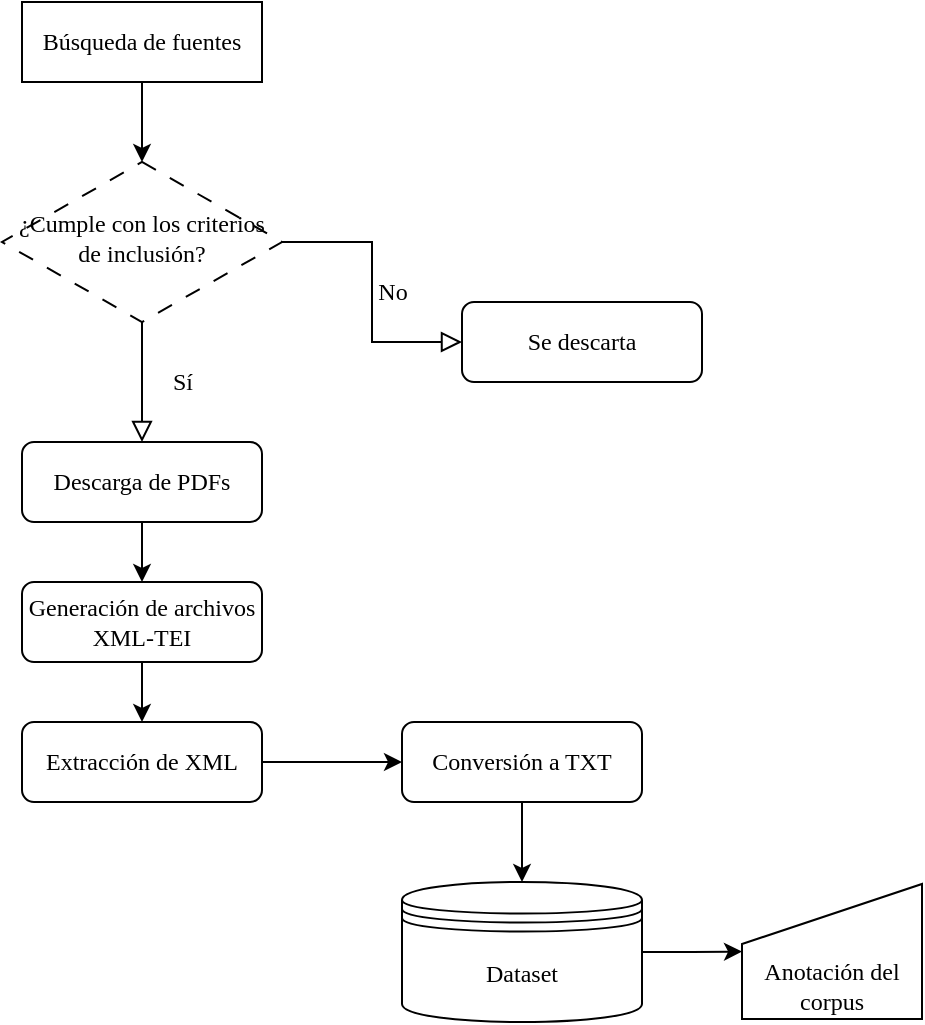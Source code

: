 <mxfile version="24.8.3">
  <diagram id="C5RBs43oDa-KdzZeNtuy" name="Page-1">
    <mxGraphModel dx="1434" dy="772" grid="1" gridSize="10" guides="1" tooltips="1" connect="1" arrows="1" fold="1" page="1" pageScale="1" pageWidth="827" pageHeight="1169" math="0" shadow="0">
      <root>
        <mxCell id="WIyWlLk6GJQsqaUBKTNV-0" />
        <mxCell id="WIyWlLk6GJQsqaUBKTNV-1" parent="WIyWlLk6GJQsqaUBKTNV-0" />
        <mxCell id="5BztQn5_08TIMHJcGIpN-2" value="" style="edgeStyle=orthogonalEdgeStyle;rounded=0;orthogonalLoop=1;jettySize=auto;labelBorderColor=none;html=1;verticalAlign=middle;fontFamily=Lucida Console;fontSize=12;" edge="1" parent="WIyWlLk6GJQsqaUBKTNV-1" source="WIyWlLk6GJQsqaUBKTNV-2" target="WIyWlLk6GJQsqaUBKTNV-3">
          <mxGeometry relative="1" as="geometry" />
        </mxCell>
        <mxCell id="WIyWlLk6GJQsqaUBKTNV-2" value="Búsqueda de fuentes" style="shape=manual;whiteSpace=wrap;fontSize=12;glass=0;strokeWidth=1;shadow=0;labelBorderColor=none;html=1;verticalAlign=middle;fontFamily=Lucida Console;" parent="WIyWlLk6GJQsqaUBKTNV-1" vertex="1">
          <mxGeometry x="70" y="40" width="120" height="40" as="geometry" />
        </mxCell>
        <mxCell id="WIyWlLk6GJQsqaUBKTNV-3" value="¿Cumple con los criterios de inclusión?" style="rhombus;whiteSpace=wrap;shadow=0;fontFamily=Lucida Console;fontSize=12;align=center;strokeWidth=1;spacing=6;spacingTop=-4;dashed=1;dashPattern=8 8;fillStyle=solid;labelBorderColor=none;html=1;verticalAlign=middle;" parent="WIyWlLk6GJQsqaUBKTNV-1" vertex="1">
          <mxGeometry x="60" y="120" width="140" height="80" as="geometry" />
        </mxCell>
        <mxCell id="WIyWlLk6GJQsqaUBKTNV-4" value="Sí" style="rounded=0;jettySize=auto;orthogonalLoop=1;fontSize=12;endArrow=block;endFill=0;endSize=8;strokeWidth=1;shadow=0;labelBackgroundColor=none;edgeStyle=orthogonalEdgeStyle;labelBorderColor=none;html=1;verticalAlign=middle;fontFamily=Lucida Console;" parent="WIyWlLk6GJQsqaUBKTNV-1" source="WIyWlLk6GJQsqaUBKTNV-3" target="WIyWlLk6GJQsqaUBKTNV-7" edge="1">
          <mxGeometry y="20" relative="1" as="geometry">
            <mxPoint as="offset" />
          </mxGeometry>
        </mxCell>
        <mxCell id="WIyWlLk6GJQsqaUBKTNV-5" value="No" style="edgeStyle=orthogonalEdgeStyle;rounded=0;jettySize=auto;orthogonalLoop=1;fontSize=12;endArrow=block;endFill=0;endSize=8;strokeWidth=1;shadow=0;labelBackgroundColor=none;labelBorderColor=none;html=1;verticalAlign=middle;fontFamily=Lucida Console;" parent="WIyWlLk6GJQsqaUBKTNV-1" source="WIyWlLk6GJQsqaUBKTNV-3" target="WIyWlLk6GJQsqaUBKTNV-6" edge="1">
          <mxGeometry y="10" relative="1" as="geometry">
            <mxPoint as="offset" />
          </mxGeometry>
        </mxCell>
        <mxCell id="WIyWlLk6GJQsqaUBKTNV-6" value="Se descarta" style="rounded=1;whiteSpace=wrap;fontSize=12;glass=0;strokeWidth=1;shadow=0;labelBorderColor=none;html=1;verticalAlign=middle;fontFamily=Lucida Console;" parent="WIyWlLk6GJQsqaUBKTNV-1" vertex="1">
          <mxGeometry x="290" y="190" width="120" height="40" as="geometry" />
        </mxCell>
        <mxCell id="5BztQn5_08TIMHJcGIpN-3" value="" style="edgeStyle=orthogonalEdgeStyle;rounded=0;orthogonalLoop=1;jettySize=auto;labelBorderColor=none;html=1;verticalAlign=middle;fontFamily=Lucida Console;fontSize=12;" edge="1" parent="WIyWlLk6GJQsqaUBKTNV-1" source="WIyWlLk6GJQsqaUBKTNV-7" target="WIyWlLk6GJQsqaUBKTNV-8">
          <mxGeometry relative="1" as="geometry" />
        </mxCell>
        <mxCell id="WIyWlLk6GJQsqaUBKTNV-7" value="Descarga de PDFs" style="rounded=1;whiteSpace=wrap;fontSize=12;glass=0;strokeWidth=1;shadow=0;labelBorderColor=none;html=1;verticalAlign=middle;fontFamily=Lucida Console;" parent="WIyWlLk6GJQsqaUBKTNV-1" vertex="1">
          <mxGeometry x="70" y="260" width="120" height="40" as="geometry" />
        </mxCell>
        <mxCell id="5BztQn5_08TIMHJcGIpN-8" value="" style="edgeStyle=orthogonalEdgeStyle;rounded=0;orthogonalLoop=1;jettySize=auto;labelBorderColor=none;html=1;verticalAlign=middle;fontFamily=Lucida Console;fontSize=12;" edge="1" parent="WIyWlLk6GJQsqaUBKTNV-1" source="WIyWlLk6GJQsqaUBKTNV-8" target="WIyWlLk6GJQsqaUBKTNV-9">
          <mxGeometry relative="1" as="geometry" />
        </mxCell>
        <mxCell id="WIyWlLk6GJQsqaUBKTNV-8" value="Generación de archivos XML-TEI" style="rounded=1;whiteSpace=wrap;fontSize=12;glass=0;strokeWidth=1;shadow=0;labelBorderColor=none;html=1;verticalAlign=middle;fontFamily=Lucida Console;" parent="WIyWlLk6GJQsqaUBKTNV-1" vertex="1">
          <mxGeometry x="70" y="330" width="120" height="40" as="geometry" />
        </mxCell>
        <mxCell id="5BztQn5_08TIMHJcGIpN-9" value="" style="edgeStyle=orthogonalEdgeStyle;rounded=0;orthogonalLoop=1;jettySize=auto;labelBorderColor=none;html=1;verticalAlign=middle;fontFamily=Lucida Console;fontSize=12;" edge="1" parent="WIyWlLk6GJQsqaUBKTNV-1" source="WIyWlLk6GJQsqaUBKTNV-9" target="WIyWlLk6GJQsqaUBKTNV-10">
          <mxGeometry relative="1" as="geometry" />
        </mxCell>
        <mxCell id="WIyWlLk6GJQsqaUBKTNV-9" value="Extracción de XML" style="rounded=1;whiteSpace=wrap;fontSize=12;glass=0;strokeWidth=1;shadow=0;labelBorderColor=none;html=1;verticalAlign=middle;fontFamily=Lucida Console;" parent="WIyWlLk6GJQsqaUBKTNV-1" vertex="1">
          <mxGeometry x="70" y="400" width="120" height="40" as="geometry" />
        </mxCell>
        <mxCell id="5BztQn5_08TIMHJcGIpN-10" value="" style="edgeStyle=orthogonalEdgeStyle;rounded=0;orthogonalLoop=1;jettySize=auto;labelBorderColor=none;html=1;verticalAlign=middle;fontFamily=Lucida Console;fontSize=12;" edge="1" parent="WIyWlLk6GJQsqaUBKTNV-1" source="WIyWlLk6GJQsqaUBKTNV-10" target="5BztQn5_08TIMHJcGIpN-0">
          <mxGeometry relative="1" as="geometry" />
        </mxCell>
        <mxCell id="WIyWlLk6GJQsqaUBKTNV-10" value="Conversión a TXT" style="rounded=1;whiteSpace=wrap;fontSize=12;glass=0;strokeWidth=1;shadow=0;labelBorderColor=none;html=1;verticalAlign=middle;fontFamily=Lucida Console;" parent="WIyWlLk6GJQsqaUBKTNV-1" vertex="1">
          <mxGeometry x="260" y="400" width="120" height="40" as="geometry" />
        </mxCell>
        <mxCell id="5BztQn5_08TIMHJcGIpN-11" value="" style="edgeStyle=orthogonalEdgeStyle;rounded=0;orthogonalLoop=1;jettySize=auto;labelBorderColor=none;html=1;verticalAlign=middle;fontFamily=Lucida Console;fontSize=12;" edge="1" parent="WIyWlLk6GJQsqaUBKTNV-1" source="5BztQn5_08TIMHJcGIpN-0" target="5BztQn5_08TIMHJcGIpN-1">
          <mxGeometry relative="1" as="geometry" />
        </mxCell>
        <mxCell id="5BztQn5_08TIMHJcGIpN-0" value="Dataset" style="shape=datastore;whiteSpace=wrap;labelBorderColor=none;html=1;verticalAlign=middle;fontFamily=Lucida Console;fontSize=12;" vertex="1" parent="WIyWlLk6GJQsqaUBKTNV-1">
          <mxGeometry x="260" y="480" width="120" height="70" as="geometry" />
        </mxCell>
        <mxCell id="5BztQn5_08TIMHJcGIpN-1" value="Anotación del corpus" style="shape=manualInput;whiteSpace=wrap;labelBorderColor=none;html=1;verticalAlign=bottom;fontFamily=Lucida Console;fontSize=12;" vertex="1" parent="WIyWlLk6GJQsqaUBKTNV-1">
          <mxGeometry x="430" y="481" width="90" height="67.5" as="geometry" />
        </mxCell>
      </root>
    </mxGraphModel>
  </diagram>
</mxfile>
